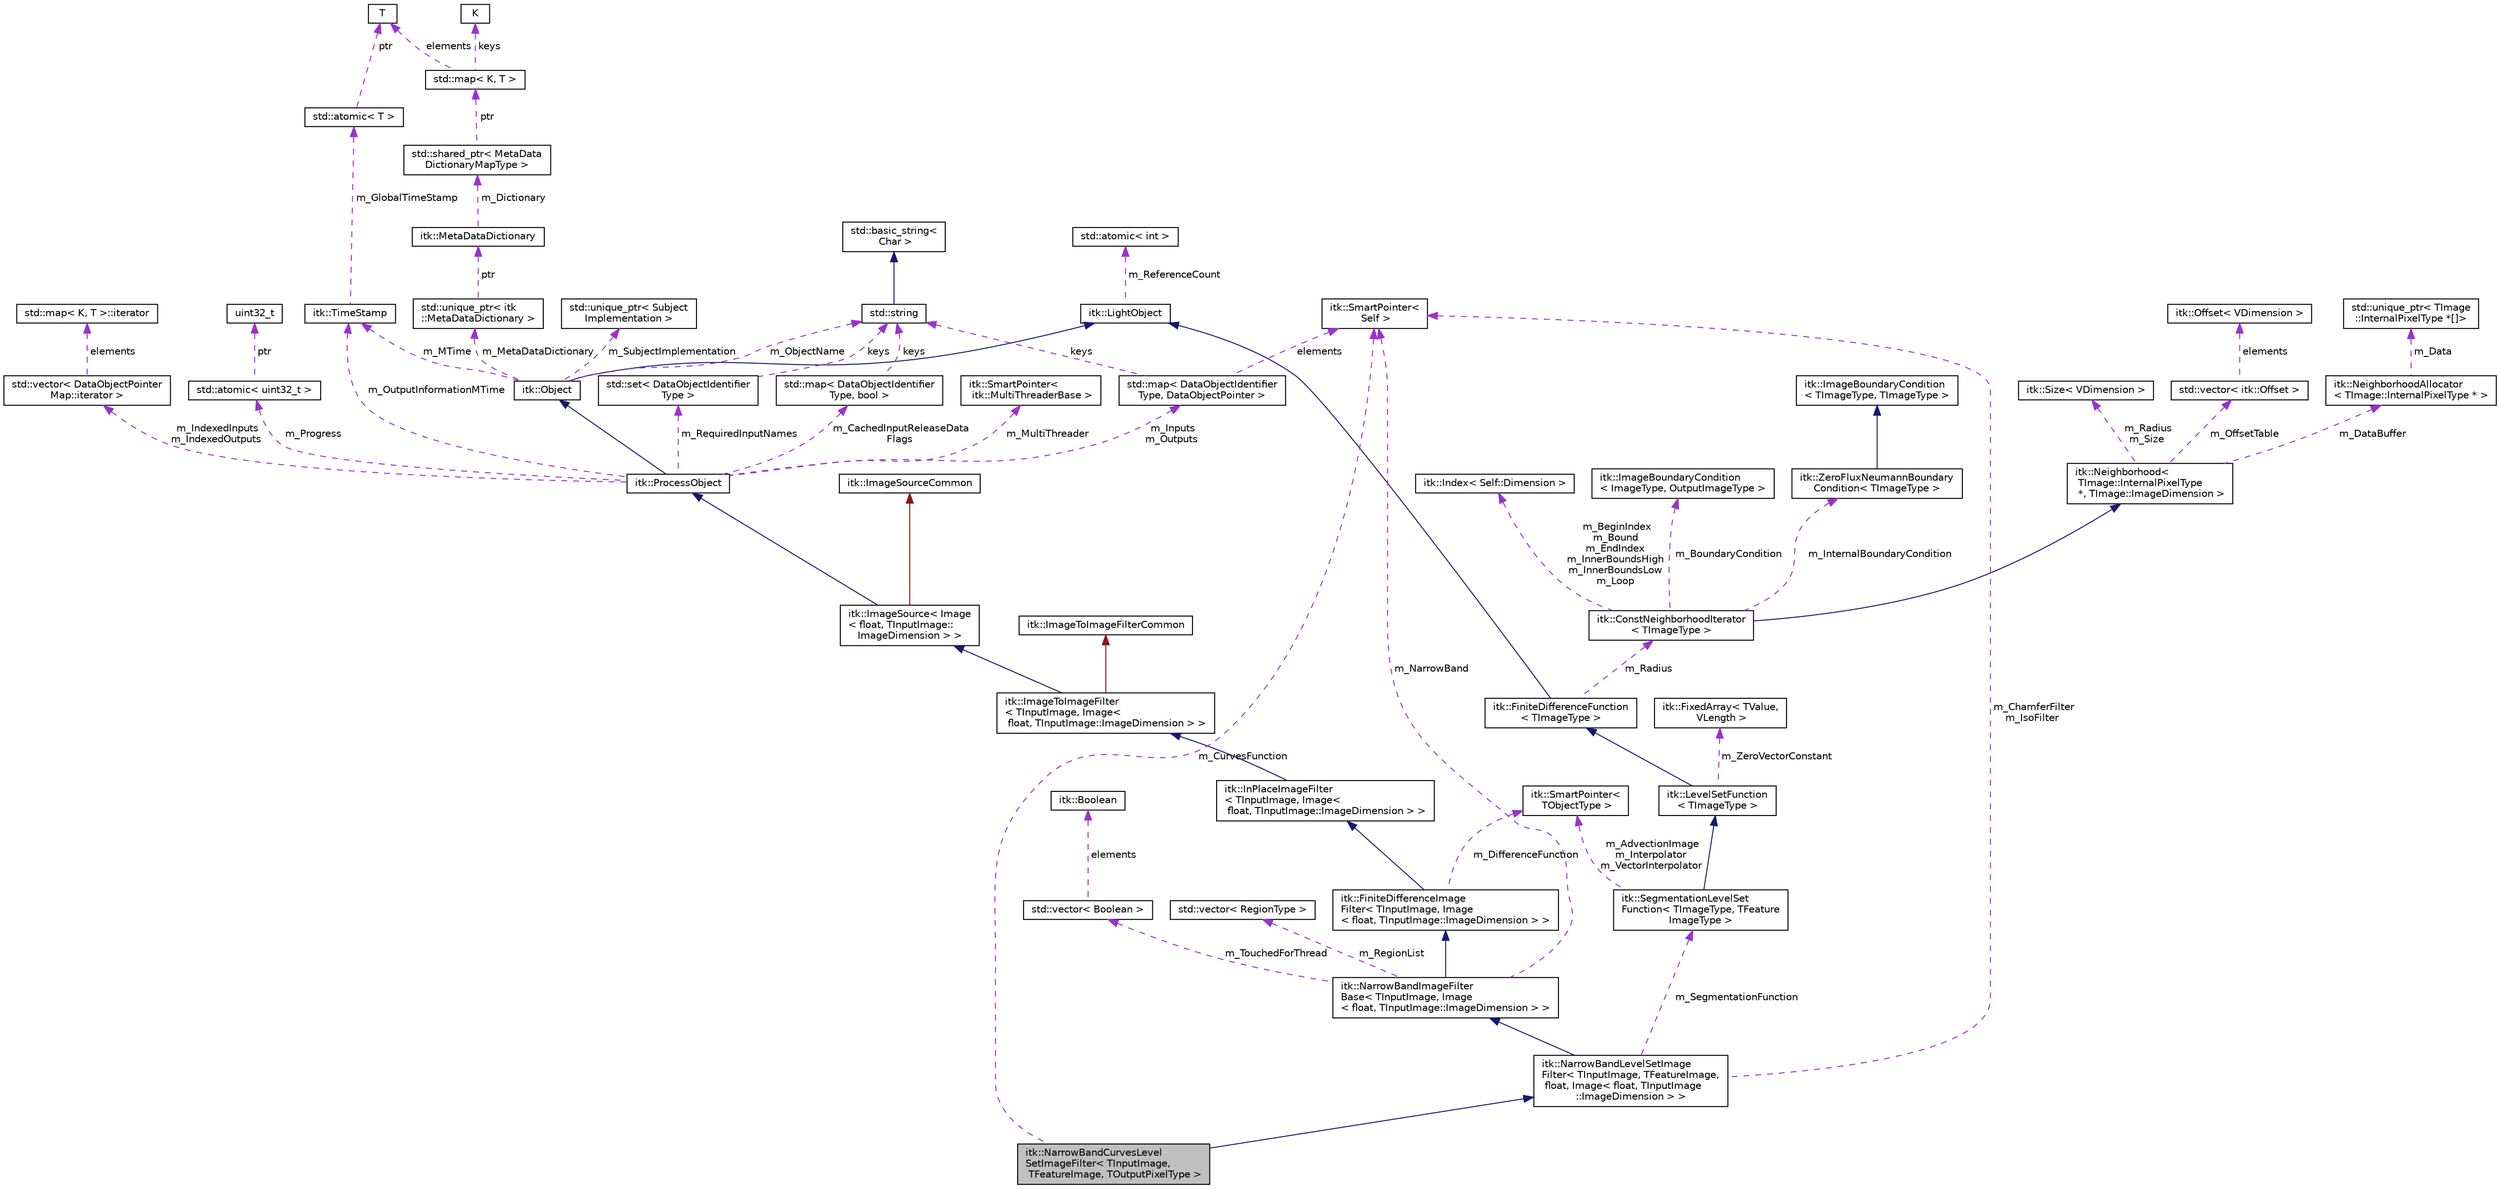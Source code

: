 digraph "itk::NarrowBandCurvesLevelSetImageFilter&lt; TInputImage, TFeatureImage, TOutputPixelType &gt;"
{
 // LATEX_PDF_SIZE
  edge [fontname="Helvetica",fontsize="10",labelfontname="Helvetica",labelfontsize="10"];
  node [fontname="Helvetica",fontsize="10",shape=record];
  Node1 [label="itk::NarrowBandCurvesLevel\lSetImageFilter\< TInputImage,\l TFeatureImage, TOutputPixelType \>",height=0.2,width=0.4,color="black", fillcolor="grey75", style="filled", fontcolor="black",tooltip="Segments structures in images based on user supplied edge potential map."];
  Node2 -> Node1 [dir="back",color="midnightblue",fontsize="10",style="solid",fontname="Helvetica"];
  Node2 [label="itk::NarrowBandLevelSetImage\lFilter\< TInputImage, TFeatureImage,\l float, Image\< float, TInputImage\l::ImageDimension \> \>",height=0.2,width=0.4,color="black", fillcolor="white", style="filled",URL="$classitk_1_1NarrowBandLevelSetImageFilter.html",tooltip=" "];
  Node3 -> Node2 [dir="back",color="midnightblue",fontsize="10",style="solid",fontname="Helvetica"];
  Node3 [label="itk::NarrowBandImageFilter\lBase\< TInputImage, Image\l\< float, TInputImage::ImageDimension \> \>",height=0.2,width=0.4,color="black", fillcolor="white", style="filled",URL="$classitk_1_1NarrowBandImageFilterBase.html",tooltip=" "];
  Node4 -> Node3 [dir="back",color="midnightblue",fontsize="10",style="solid",fontname="Helvetica"];
  Node4 [label="itk::FiniteDifferenceImage\lFilter\< TInputImage, Image\l\< float, TInputImage::ImageDimension \> \>",height=0.2,width=0.4,color="black", fillcolor="white", style="filled",URL="$classitk_1_1FiniteDifferenceImageFilter.html",tooltip=" "];
  Node5 -> Node4 [dir="back",color="midnightblue",fontsize="10",style="solid",fontname="Helvetica"];
  Node5 [label="itk::InPlaceImageFilter\l\< TInputImage, Image\<\l float, TInputImage::ImageDimension \> \>",height=0.2,width=0.4,color="black", fillcolor="white", style="filled",URL="$classitk_1_1InPlaceImageFilter.html",tooltip=" "];
  Node6 -> Node5 [dir="back",color="midnightblue",fontsize="10",style="solid",fontname="Helvetica"];
  Node6 [label="itk::ImageToImageFilter\l\< TInputImage, Image\<\l float, TInputImage::ImageDimension \> \>",height=0.2,width=0.4,color="black", fillcolor="white", style="filled",URL="$classitk_1_1ImageToImageFilter.html",tooltip=" "];
  Node7 -> Node6 [dir="back",color="midnightblue",fontsize="10",style="solid",fontname="Helvetica"];
  Node7 [label="itk::ImageSource\< Image\l\< float, TInputImage::\lImageDimension \> \>",height=0.2,width=0.4,color="black", fillcolor="white", style="filled",URL="$classitk_1_1ImageSource.html",tooltip=" "];
  Node8 -> Node7 [dir="back",color="midnightblue",fontsize="10",style="solid",fontname="Helvetica"];
  Node8 [label="itk::ProcessObject",height=0.2,width=0.4,color="black", fillcolor="white", style="filled",URL="$classitk_1_1ProcessObject.html",tooltip="The base class for all process objects (source, filters, mappers) in the Insight data processing pipe..."];
  Node9 -> Node8 [dir="back",color="midnightblue",fontsize="10",style="solid",fontname="Helvetica"];
  Node9 [label="itk::Object",height=0.2,width=0.4,color="black", fillcolor="white", style="filled",URL="$classitk_1_1Object.html",tooltip="Base class for most ITK classes."];
  Node10 -> Node9 [dir="back",color="midnightblue",fontsize="10",style="solid",fontname="Helvetica"];
  Node10 [label="itk::LightObject",height=0.2,width=0.4,color="black", fillcolor="white", style="filled",URL="$classitk_1_1LightObject.html",tooltip="Light weight base class for most itk classes."];
  Node11 -> Node10 [dir="back",color="darkorchid3",fontsize="10",style="dashed",label=" m_ReferenceCount" ,fontname="Helvetica"];
  Node11 [label="std::atomic\< int \>",height=0.2,width=0.4,color="black", fillcolor="white", style="filled",tooltip=" "];
  Node12 -> Node9 [dir="back",color="darkorchid3",fontsize="10",style="dashed",label=" m_MTime" ,fontname="Helvetica"];
  Node12 [label="itk::TimeStamp",height=0.2,width=0.4,color="black", fillcolor="white", style="filled",URL="$classitk_1_1TimeStamp.html",tooltip="Generate a unique, increasing time value."];
  Node13 -> Node12 [dir="back",color="darkorchid3",fontsize="10",style="dashed",label=" m_GlobalTimeStamp" ,fontname="Helvetica"];
  Node13 [label="std::atomic\< T \>",height=0.2,width=0.4,color="black", fillcolor="white", style="filled",tooltip=" "];
  Node14 -> Node13 [dir="back",color="darkorchid3",fontsize="10",style="dashed",label=" ptr" ,fontname="Helvetica"];
  Node14 [label="T",height=0.2,width=0.4,color="black", fillcolor="white", style="filled",tooltip=" "];
  Node15 -> Node9 [dir="back",color="darkorchid3",fontsize="10",style="dashed",label=" m_SubjectImplementation" ,fontname="Helvetica"];
  Node15 [label="std::unique_ptr\< Subject\lImplementation \>",height=0.2,width=0.4,color="black", fillcolor="white", style="filled",tooltip=" "];
  Node16 -> Node9 [dir="back",color="darkorchid3",fontsize="10",style="dashed",label=" m_MetaDataDictionary" ,fontname="Helvetica"];
  Node16 [label="std::unique_ptr\< itk\l::MetaDataDictionary \>",height=0.2,width=0.4,color="black", fillcolor="white", style="filled",tooltip=" "];
  Node17 -> Node16 [dir="back",color="darkorchid3",fontsize="10",style="dashed",label=" ptr" ,fontname="Helvetica"];
  Node17 [label="itk::MetaDataDictionary",height=0.2,width=0.4,color="black", fillcolor="white", style="filled",URL="$classitk_1_1MetaDataDictionary.html",tooltip="Provides a mechanism for storing a collection of arbitrary data types."];
  Node18 -> Node17 [dir="back",color="darkorchid3",fontsize="10",style="dashed",label=" m_Dictionary" ,fontname="Helvetica"];
  Node18 [label="std::shared_ptr\< MetaData\lDictionaryMapType \>",height=0.2,width=0.4,color="black", fillcolor="white", style="filled",tooltip=" "];
  Node19 -> Node18 [dir="back",color="darkorchid3",fontsize="10",style="dashed",label=" ptr" ,fontname="Helvetica"];
  Node19 [label="std::map\< K, T \>",height=0.2,width=0.4,color="black", fillcolor="white", style="filled",tooltip=" "];
  Node20 -> Node19 [dir="back",color="darkorchid3",fontsize="10",style="dashed",label=" keys" ,fontname="Helvetica"];
  Node20 [label="K",height=0.2,width=0.4,color="black", fillcolor="white", style="filled",tooltip=" "];
  Node14 -> Node19 [dir="back",color="darkorchid3",fontsize="10",style="dashed",label=" elements" ,fontname="Helvetica"];
  Node21 -> Node9 [dir="back",color="darkorchid3",fontsize="10",style="dashed",label=" m_ObjectName" ,fontname="Helvetica"];
  Node21 [label="std::string",height=0.2,width=0.4,color="black", fillcolor="white", style="filled",tooltip=" "];
  Node22 -> Node21 [dir="back",color="midnightblue",fontsize="10",style="solid",fontname="Helvetica"];
  Node22 [label="std::basic_string\<\l Char \>",height=0.2,width=0.4,color="black", fillcolor="white", style="filled",tooltip=" "];
  Node12 -> Node8 [dir="back",color="darkorchid3",fontsize="10",style="dashed",label=" m_OutputInformationMTime" ,fontname="Helvetica"];
  Node23 -> Node8 [dir="back",color="darkorchid3",fontsize="10",style="dashed",label=" m_Inputs\nm_Outputs" ,fontname="Helvetica"];
  Node23 [label="std::map\< DataObjectIdentifier\lType, DataObjectPointer \>",height=0.2,width=0.4,color="black", fillcolor="white", style="filled",tooltip=" "];
  Node21 -> Node23 [dir="back",color="darkorchid3",fontsize="10",style="dashed",label=" keys" ,fontname="Helvetica"];
  Node24 -> Node23 [dir="back",color="darkorchid3",fontsize="10",style="dashed",label=" elements" ,fontname="Helvetica"];
  Node24 [label="itk::SmartPointer\<\l Self \>",height=0.2,width=0.4,color="black", fillcolor="white", style="filled",URL="$classitk_1_1SmartPointer.html",tooltip=" "];
  Node25 -> Node8 [dir="back",color="darkorchid3",fontsize="10",style="dashed",label=" m_IndexedInputs\nm_IndexedOutputs" ,fontname="Helvetica"];
  Node25 [label="std::vector\< DataObjectPointer\lMap::iterator \>",height=0.2,width=0.4,color="black", fillcolor="white", style="filled",tooltip=" "];
  Node26 -> Node25 [dir="back",color="darkorchid3",fontsize="10",style="dashed",label=" elements" ,fontname="Helvetica"];
  Node26 [label="std::map\< K, T \>::iterator",height=0.2,width=0.4,color="black", fillcolor="white", style="filled",tooltip=" "];
  Node27 -> Node8 [dir="back",color="darkorchid3",fontsize="10",style="dashed",label=" m_CachedInputReleaseData\lFlags" ,fontname="Helvetica"];
  Node27 [label="std::map\< DataObjectIdentifier\lType, bool \>",height=0.2,width=0.4,color="black", fillcolor="white", style="filled",tooltip=" "];
  Node21 -> Node27 [dir="back",color="darkorchid3",fontsize="10",style="dashed",label=" keys" ,fontname="Helvetica"];
  Node28 -> Node8 [dir="back",color="darkorchid3",fontsize="10",style="dashed",label=" m_RequiredInputNames" ,fontname="Helvetica"];
  Node28 [label="std::set\< DataObjectIdentifier\lType \>",height=0.2,width=0.4,color="black", fillcolor="white", style="filled",tooltip=" "];
  Node21 -> Node28 [dir="back",color="darkorchid3",fontsize="10",style="dashed",label=" keys" ,fontname="Helvetica"];
  Node29 -> Node8 [dir="back",color="darkorchid3",fontsize="10",style="dashed",label=" m_Progress" ,fontname="Helvetica"];
  Node29 [label="std::atomic\< uint32_t \>",height=0.2,width=0.4,color="black", fillcolor="white", style="filled",tooltip=" "];
  Node30 -> Node29 [dir="back",color="darkorchid3",fontsize="10",style="dashed",label=" ptr" ,fontname="Helvetica"];
  Node30 [label="uint32_t",height=0.2,width=0.4,color="black", fillcolor="white", style="filled",tooltip=" "];
  Node31 -> Node8 [dir="back",color="darkorchid3",fontsize="10",style="dashed",label=" m_MultiThreader" ,fontname="Helvetica"];
  Node31 [label="itk::SmartPointer\<\l itk::MultiThreaderBase \>",height=0.2,width=0.4,color="black", fillcolor="white", style="filled",URL="$classitk_1_1SmartPointer.html",tooltip=" "];
  Node32 -> Node7 [dir="back",color="firebrick4",fontsize="10",style="solid",fontname="Helvetica"];
  Node32 [label="itk::ImageSourceCommon",height=0.2,width=0.4,color="black", fillcolor="white", style="filled",URL="$structitk_1_1ImageSourceCommon.html",tooltip="Secondary base class of ImageSource common between templates."];
  Node33 -> Node6 [dir="back",color="firebrick4",fontsize="10",style="solid",fontname="Helvetica"];
  Node33 [label="itk::ImageToImageFilterCommon",height=0.2,width=0.4,color="black", fillcolor="white", style="filled",URL="$classitk_1_1ImageToImageFilterCommon.html",tooltip="Secondary base class of ImageToImageFilter common between templates."];
  Node34 -> Node4 [dir="back",color="darkorchid3",fontsize="10",style="dashed",label=" m_DifferenceFunction" ,fontname="Helvetica"];
  Node34 [label="itk::SmartPointer\<\l TObjectType \>",height=0.2,width=0.4,color="black", fillcolor="white", style="filled",URL="$classitk_1_1SmartPointer.html",tooltip="Implements transparent reference counting."];
  Node24 -> Node3 [dir="back",color="darkorchid3",fontsize="10",style="dashed",label=" m_NarrowBand" ,fontname="Helvetica"];
  Node35 -> Node3 [dir="back",color="darkorchid3",fontsize="10",style="dashed",label=" m_RegionList" ,fontname="Helvetica"];
  Node35 [label="std::vector\< RegionType \>",height=0.2,width=0.4,color="black", fillcolor="white", style="filled",tooltip=" "];
  Node36 -> Node3 [dir="back",color="darkorchid3",fontsize="10",style="dashed",label=" m_TouchedForThread" ,fontname="Helvetica"];
  Node36 [label="std::vector\< Boolean \>",height=0.2,width=0.4,color="black", fillcolor="white", style="filled",tooltip=" "];
  Node37 -> Node36 [dir="back",color="darkorchid3",fontsize="10",style="dashed",label=" elements" ,fontname="Helvetica"];
  Node37 [label="itk::Boolean",height=0.2,width=0.4,color="black", fillcolor="white", style="filled",URL="$classitk_1_1Boolean.html",tooltip="An alternative to bool for additional thread safety."];
  Node24 -> Node2 [dir="back",color="darkorchid3",fontsize="10",style="dashed",label=" m_ChamferFilter\nm_IsoFilter" ,fontname="Helvetica"];
  Node38 -> Node2 [dir="back",color="darkorchid3",fontsize="10",style="dashed",label=" m_SegmentationFunction" ,fontname="Helvetica"];
  Node38 [label="itk::SegmentationLevelSet\lFunction\< TImageType, TFeature\lImageType \>",height=0.2,width=0.4,color="black", fillcolor="white", style="filled",URL="$classitk_1_1SegmentationLevelSetFunction.html",tooltip=" "];
  Node39 -> Node38 [dir="back",color="midnightblue",fontsize="10",style="solid",fontname="Helvetica"];
  Node39 [label="itk::LevelSetFunction\l\< TImageType \>",height=0.2,width=0.4,color="black", fillcolor="white", style="filled",URL="$classitk_1_1LevelSetFunction.html",tooltip="The LevelSetFunction class is a generic function object which can be used to create a level set metho..."];
  Node40 -> Node39 [dir="back",color="midnightblue",fontsize="10",style="solid",fontname="Helvetica"];
  Node40 [label="itk::FiniteDifferenceFunction\l\< TImageType \>",height=0.2,width=0.4,color="black", fillcolor="white", style="filled",URL="$classitk_1_1FiniteDifferenceFunction.html",tooltip=" "];
  Node10 -> Node40 [dir="back",color="midnightblue",fontsize="10",style="solid",fontname="Helvetica"];
  Node41 -> Node40 [dir="back",color="darkorchid3",fontsize="10",style="dashed",label=" m_Radius" ,fontname="Helvetica"];
  Node41 [label="itk::ConstNeighborhoodIterator\l\< TImageType \>",height=0.2,width=0.4,color="black", fillcolor="white", style="filled",URL="$classitk_1_1ConstNeighborhoodIterator.html",tooltip=" "];
  Node42 -> Node41 [dir="back",color="midnightblue",fontsize="10",style="solid",fontname="Helvetica"];
  Node42 [label="itk::Neighborhood\<\l TImage::InternalPixelType\l *, TImage::ImageDimension \>",height=0.2,width=0.4,color="black", fillcolor="white", style="filled",URL="$classitk_1_1Neighborhood.html",tooltip=" "];
  Node43 -> Node42 [dir="back",color="darkorchid3",fontsize="10",style="dashed",label=" m_Radius\nm_Size" ,fontname="Helvetica"];
  Node43 [label="itk::Size\< VDimension \>",height=0.2,width=0.4,color="black", fillcolor="white", style="filled",URL="$structitk_1_1Size.html",tooltip=" "];
  Node44 -> Node42 [dir="back",color="darkorchid3",fontsize="10",style="dashed",label=" m_DataBuffer" ,fontname="Helvetica"];
  Node44 [label="itk::NeighborhoodAllocator\l\< TImage::InternalPixelType * \>",height=0.2,width=0.4,color="black", fillcolor="white", style="filled",URL="$classitk_1_1NeighborhoodAllocator.html",tooltip=" "];
  Node45 -> Node44 [dir="back",color="darkorchid3",fontsize="10",style="dashed",label=" m_Data" ,fontname="Helvetica"];
  Node45 [label="std::unique_ptr\< TImage\l::InternalPixelType *[]\>",height=0.2,width=0.4,color="black", fillcolor="white", style="filled",tooltip=" "];
  Node46 -> Node42 [dir="back",color="darkorchid3",fontsize="10",style="dashed",label=" m_OffsetTable" ,fontname="Helvetica"];
  Node46 [label="std::vector\< itk::Offset \>",height=0.2,width=0.4,color="black", fillcolor="white", style="filled",tooltip=" "];
  Node47 -> Node46 [dir="back",color="darkorchid3",fontsize="10",style="dashed",label=" elements" ,fontname="Helvetica"];
  Node47 [label="itk::Offset\< VDimension \>",height=0.2,width=0.4,color="black", fillcolor="white", style="filled",URL="$structitk_1_1Offset.html",tooltip="Represent a n-dimensional offset between two n-dimensional indexes of n-dimensional image."];
  Node48 -> Node41 [dir="back",color="darkorchid3",fontsize="10",style="dashed",label=" m_BeginIndex\nm_Bound\nm_EndIndex\nm_InnerBoundsHigh\nm_InnerBoundsLow\nm_Loop" ,fontname="Helvetica"];
  Node48 [label="itk::Index\< Self::Dimension \>",height=0.2,width=0.4,color="black", fillcolor="white", style="filled",URL="$structitk_1_1Index.html",tooltip=" "];
  Node49 -> Node41 [dir="back",color="darkorchid3",fontsize="10",style="dashed",label=" m_InternalBoundaryCondition" ,fontname="Helvetica"];
  Node49 [label="itk::ZeroFluxNeumannBoundary\lCondition\< TImageType \>",height=0.2,width=0.4,color="black", fillcolor="white", style="filled",URL="$classitk_1_1ZeroFluxNeumannBoundaryCondition.html",tooltip=" "];
  Node50 -> Node49 [dir="back",color="midnightblue",fontsize="10",style="solid",fontname="Helvetica"];
  Node50 [label="itk::ImageBoundaryCondition\l\< TImageType, TImageType \>",height=0.2,width=0.4,color="black", fillcolor="white", style="filled",URL="$classitk_1_1ImageBoundaryCondition.html",tooltip=" "];
  Node51 -> Node41 [dir="back",color="darkorchid3",fontsize="10",style="dashed",label=" m_BoundaryCondition" ,fontname="Helvetica"];
  Node51 [label="itk::ImageBoundaryCondition\l\< ImageType, OutputImageType \>",height=0.2,width=0.4,color="black", fillcolor="white", style="filled",URL="$classitk_1_1ImageBoundaryCondition.html",tooltip=" "];
  Node52 -> Node39 [dir="back",color="darkorchid3",fontsize="10",style="dashed",label=" m_ZeroVectorConstant" ,fontname="Helvetica"];
  Node52 [label="itk::FixedArray\< TValue,\l VLength \>",height=0.2,width=0.4,color="black", fillcolor="white", style="filled",URL="$classitk_1_1FixedArray.html",tooltip="Simulate a standard C array with copy semantics."];
  Node34 -> Node38 [dir="back",color="darkorchid3",fontsize="10",style="dashed",label=" m_AdvectionImage\nm_Interpolator\nm_VectorInterpolator" ,fontname="Helvetica"];
  Node24 -> Node1 [dir="back",color="darkorchid3",fontsize="10",style="dashed",label=" m_CurvesFunction" ,fontname="Helvetica"];
}
